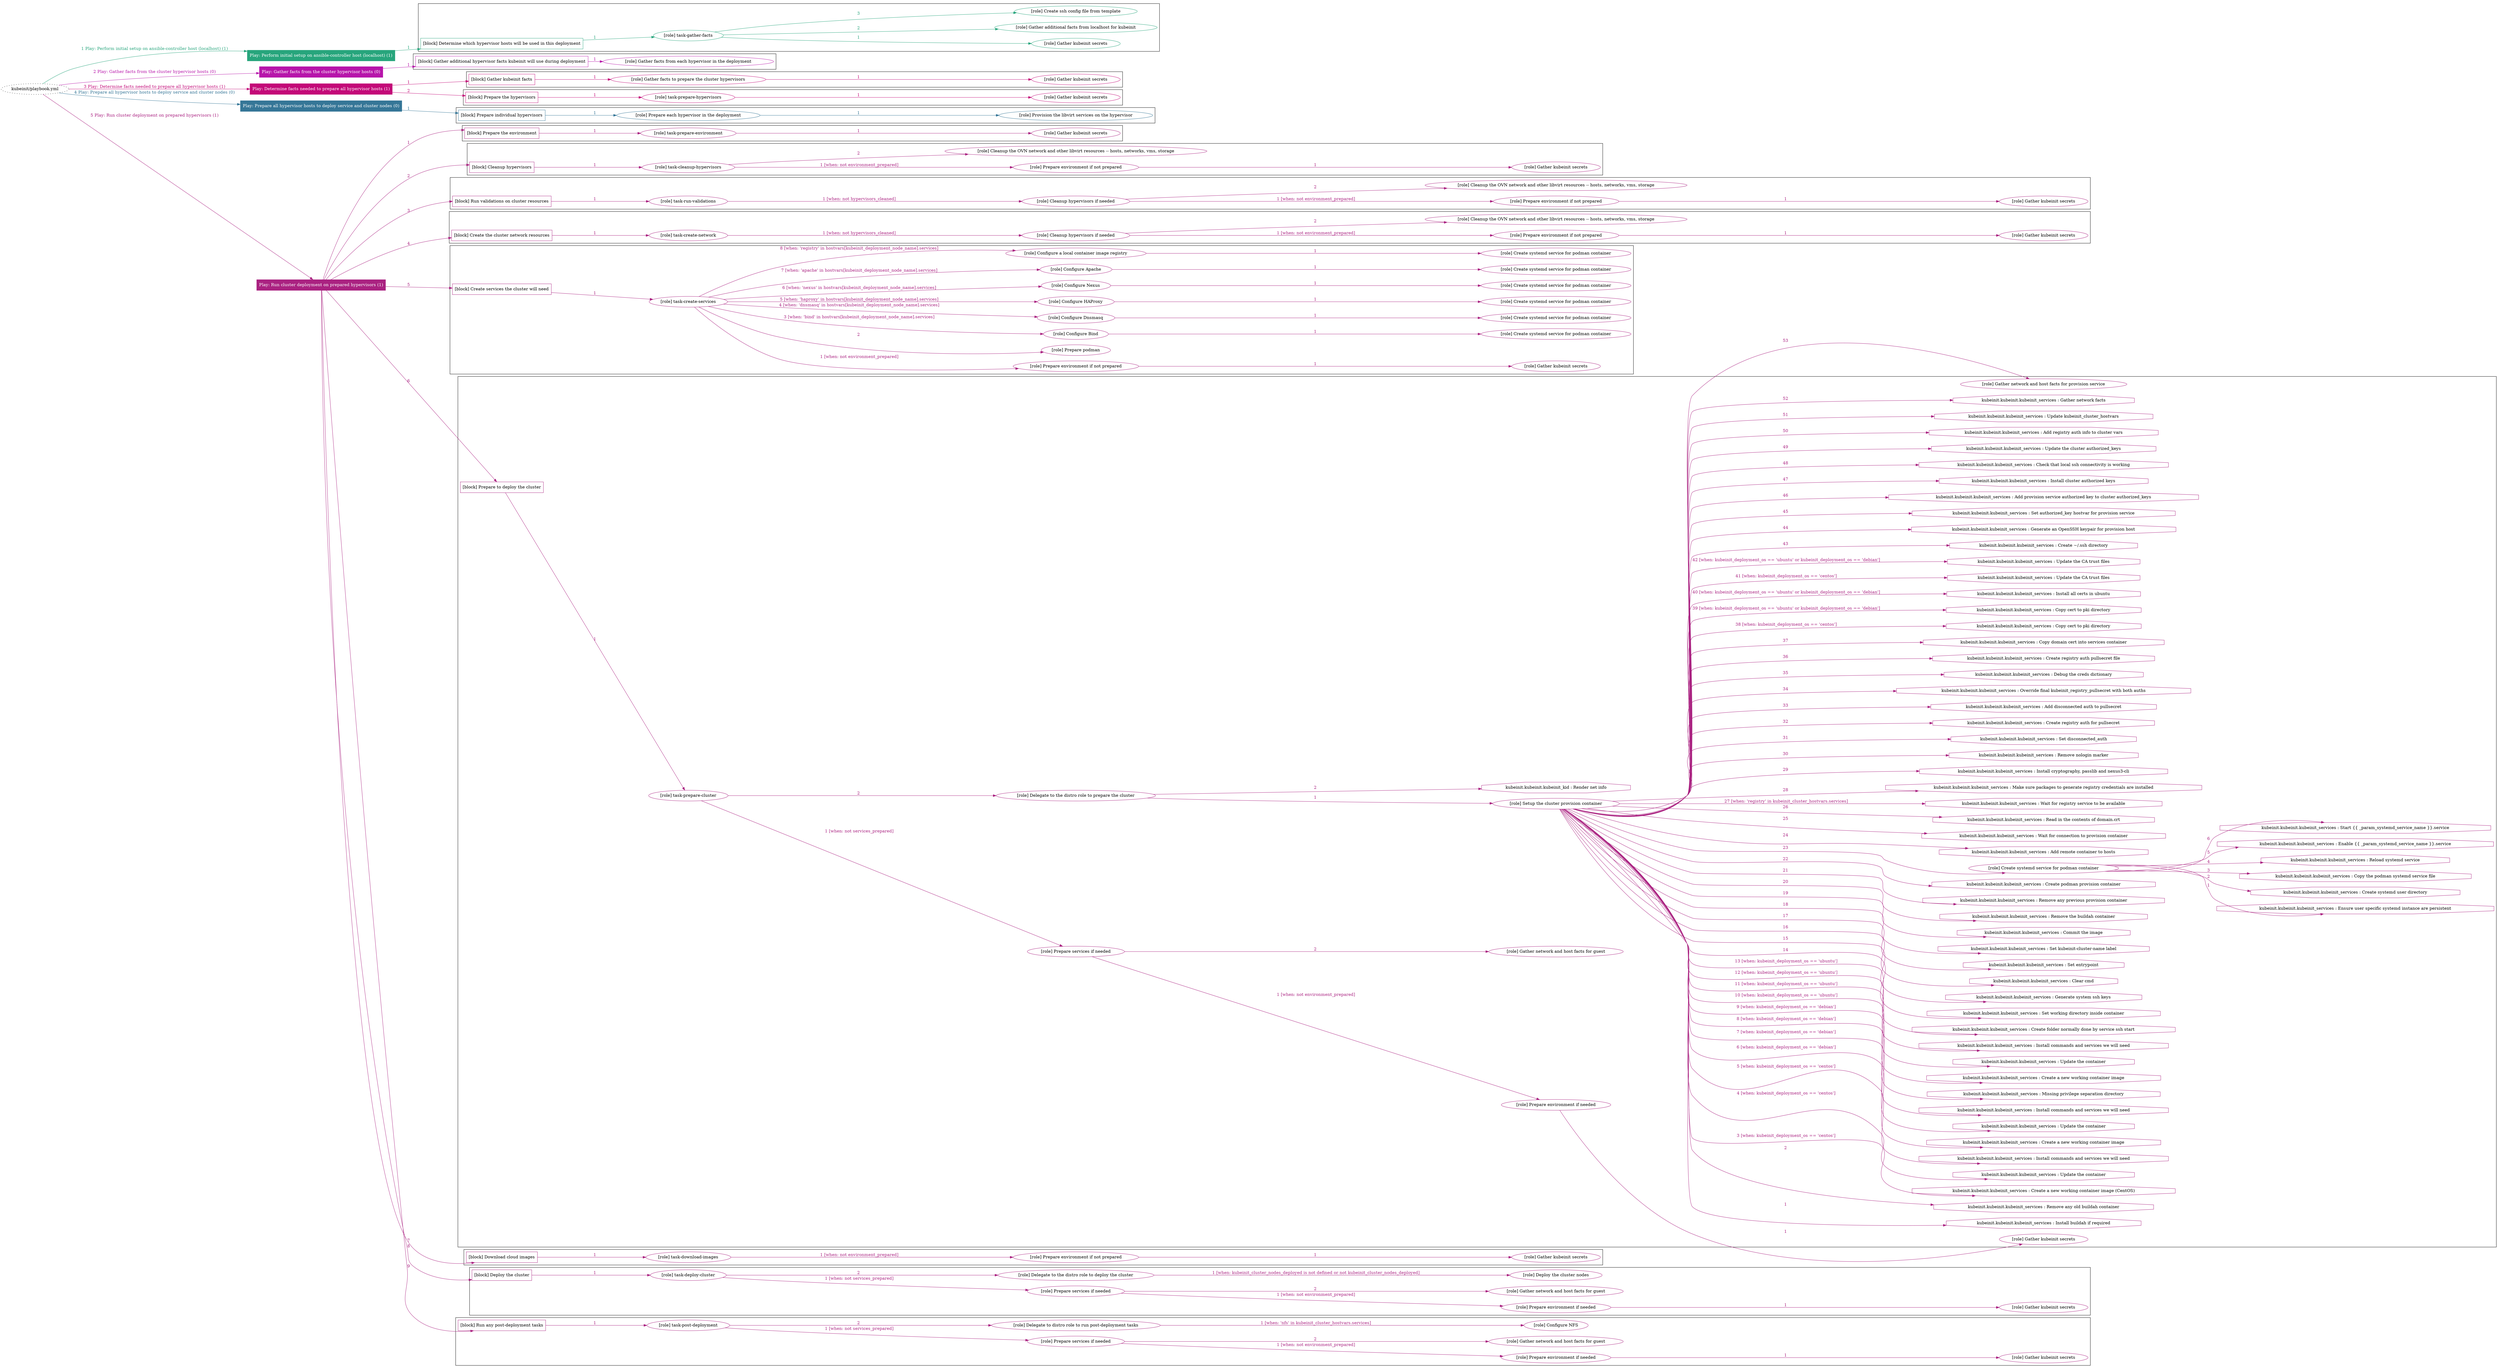 digraph {
	graph [concentrate=true ordering=in rankdir=LR ratio=fill]
	edge [esep=5 sep=10]
	"kubeinit/playbook.yml" [URL="/home/runner/work/kubeinit/kubeinit/kubeinit/playbook.yml" id=playbook_3106e259 style=dotted]
	"kubeinit/playbook.yml" -> play_2625e6d9 [label="1 Play: Perform initial setup on ansible-controller host (localhost) (1)" color="#27a57c" fontcolor="#27a57c" id=edge_play_2625e6d9 labeltooltip="1 Play: Perform initial setup on ansible-controller host (localhost) (1)" tooltip="1 Play: Perform initial setup on ansible-controller host (localhost) (1)"]
	subgraph "Play: Perform initial setup on ansible-controller host (localhost) (1)" {
		play_2625e6d9 [label="Play: Perform initial setup on ansible-controller host (localhost) (1)" URL="/home/runner/work/kubeinit/kubeinit/kubeinit/playbook.yml" color="#27a57c" fontcolor="#ffffff" id=play_2625e6d9 shape=box style=filled tooltip=localhost]
		play_2625e6d9 -> block_6c2fe8ea [label=1 color="#27a57c" fontcolor="#27a57c" id=edge_block_6c2fe8ea labeltooltip=1 tooltip=1]
		subgraph cluster_block_6c2fe8ea {
			block_6c2fe8ea [label="[block] Determine which hypervisor hosts will be used in this deployment" URL="/home/runner/work/kubeinit/kubeinit/kubeinit/playbook.yml" color="#27a57c" id=block_6c2fe8ea labeltooltip="Determine which hypervisor hosts will be used in this deployment" shape=box tooltip="Determine which hypervisor hosts will be used in this deployment"]
			block_6c2fe8ea -> role_d31bf153 [label="1 " color="#27a57c" fontcolor="#27a57c" id=edge_role_d31bf153 labeltooltip="1 " tooltip="1 "]
			subgraph "task-gather-facts" {
				role_d31bf153 [label="[role] task-gather-facts" URL="/home/runner/work/kubeinit/kubeinit/kubeinit/playbook.yml" color="#27a57c" id=role_d31bf153 tooltip="task-gather-facts"]
				role_d31bf153 -> role_84f32d9c [label="1 " color="#27a57c" fontcolor="#27a57c" id=edge_role_84f32d9c labeltooltip="1 " tooltip="1 "]
				subgraph "Gather kubeinit secrets" {
					role_84f32d9c [label="[role] Gather kubeinit secrets" URL="/home/runner/.ansible/collections/ansible_collections/kubeinit/kubeinit/roles/kubeinit_prepare/tasks/build_hypervisors_group.yml" color="#27a57c" id=role_84f32d9c tooltip="Gather kubeinit secrets"]
				}
				role_d31bf153 -> role_9eac6da1 [label="2 " color="#27a57c" fontcolor="#27a57c" id=edge_role_9eac6da1 labeltooltip="2 " tooltip="2 "]
				subgraph "Gather additional facts from localhost for kubeinit" {
					role_9eac6da1 [label="[role] Gather additional facts from localhost for kubeinit" URL="/home/runner/.ansible/collections/ansible_collections/kubeinit/kubeinit/roles/kubeinit_prepare/tasks/build_hypervisors_group.yml" color="#27a57c" id=role_9eac6da1 tooltip="Gather additional facts from localhost for kubeinit"]
				}
				role_d31bf153 -> role_a6d1b274 [label="3 " color="#27a57c" fontcolor="#27a57c" id=edge_role_a6d1b274 labeltooltip="3 " tooltip="3 "]
				subgraph "Create ssh config file from template" {
					role_a6d1b274 [label="[role] Create ssh config file from template" URL="/home/runner/.ansible/collections/ansible_collections/kubeinit/kubeinit/roles/kubeinit_prepare/tasks/build_hypervisors_group.yml" color="#27a57c" id=role_a6d1b274 tooltip="Create ssh config file from template"]
				}
			}
		}
	}
	"kubeinit/playbook.yml" -> play_8e7ca390 [label="2 Play: Gather facts from the cluster hypervisor hosts (0)" color="#b715aa" fontcolor="#b715aa" id=edge_play_8e7ca390 labeltooltip="2 Play: Gather facts from the cluster hypervisor hosts (0)" tooltip="2 Play: Gather facts from the cluster hypervisor hosts (0)"]
	subgraph "Play: Gather facts from the cluster hypervisor hosts (0)" {
		play_8e7ca390 [label="Play: Gather facts from the cluster hypervisor hosts (0)" URL="/home/runner/work/kubeinit/kubeinit/kubeinit/playbook.yml" color="#b715aa" fontcolor="#ffffff" id=play_8e7ca390 shape=box style=filled tooltip="Play: Gather facts from the cluster hypervisor hosts (0)"]
		play_8e7ca390 -> block_5cada6b7 [label=1 color="#b715aa" fontcolor="#b715aa" id=edge_block_5cada6b7 labeltooltip=1 tooltip=1]
		subgraph cluster_block_5cada6b7 {
			block_5cada6b7 [label="[block] Gather additional hypervisor facts kubeinit will use during deployment" URL="/home/runner/work/kubeinit/kubeinit/kubeinit/playbook.yml" color="#b715aa" id=block_5cada6b7 labeltooltip="Gather additional hypervisor facts kubeinit will use during deployment" shape=box tooltip="Gather additional hypervisor facts kubeinit will use during deployment"]
			block_5cada6b7 -> role_cfbe6a4d [label="1 " color="#b715aa" fontcolor="#b715aa" id=edge_role_cfbe6a4d labeltooltip="1 " tooltip="1 "]
			subgraph "Gather facts from each hypervisor in the deployment" {
				role_cfbe6a4d [label="[role] Gather facts from each hypervisor in the deployment" URL="/home/runner/work/kubeinit/kubeinit/kubeinit/playbook.yml" color="#b715aa" id=role_cfbe6a4d tooltip="Gather facts from each hypervisor in the deployment"]
			}
		}
	}
	"kubeinit/playbook.yml" -> play_e64307a2 [label="3 Play: Determine facts needed to prepare all hypervisor hosts (1)" color="#c30978" fontcolor="#c30978" id=edge_play_e64307a2 labeltooltip="3 Play: Determine facts needed to prepare all hypervisor hosts (1)" tooltip="3 Play: Determine facts needed to prepare all hypervisor hosts (1)"]
	subgraph "Play: Determine facts needed to prepare all hypervisor hosts (1)" {
		play_e64307a2 [label="Play: Determine facts needed to prepare all hypervisor hosts (1)" URL="/home/runner/work/kubeinit/kubeinit/kubeinit/playbook.yml" color="#c30978" fontcolor="#ffffff" id=play_e64307a2 shape=box style=filled tooltip=localhost]
		play_e64307a2 -> block_a8b86b8f [label=1 color="#c30978" fontcolor="#c30978" id=edge_block_a8b86b8f labeltooltip=1 tooltip=1]
		subgraph cluster_block_a8b86b8f {
			block_a8b86b8f [label="[block] Gather kubeinit facts" URL="/home/runner/work/kubeinit/kubeinit/kubeinit/playbook.yml" color="#c30978" id=block_a8b86b8f labeltooltip="Gather kubeinit facts" shape=box tooltip="Gather kubeinit facts"]
			block_a8b86b8f -> role_ffaab7a8 [label="1 " color="#c30978" fontcolor="#c30978" id=edge_role_ffaab7a8 labeltooltip="1 " tooltip="1 "]
			subgraph "Gather facts to prepare the cluster hypervisors" {
				role_ffaab7a8 [label="[role] Gather facts to prepare the cluster hypervisors" URL="/home/runner/work/kubeinit/kubeinit/kubeinit/playbook.yml" color="#c30978" id=role_ffaab7a8 tooltip="Gather facts to prepare the cluster hypervisors"]
				role_ffaab7a8 -> role_4f57c56d [label="1 " color="#c30978" fontcolor="#c30978" id=edge_role_4f57c56d labeltooltip="1 " tooltip="1 "]
				subgraph "Gather kubeinit secrets" {
					role_4f57c56d [label="[role] Gather kubeinit secrets" URL="/home/runner/.ansible/collections/ansible_collections/kubeinit/kubeinit/roles/kubeinit_prepare/tasks/gather_kubeinit_facts.yml" color="#c30978" id=role_4f57c56d tooltip="Gather kubeinit secrets"]
				}
			}
		}
		play_e64307a2 -> block_b59b328d [label=2 color="#c30978" fontcolor="#c30978" id=edge_block_b59b328d labeltooltip=2 tooltip=2]
		subgraph cluster_block_b59b328d {
			block_b59b328d [label="[block] Prepare the hypervisors" URL="/home/runner/work/kubeinit/kubeinit/kubeinit/playbook.yml" color="#c30978" id=block_b59b328d labeltooltip="Prepare the hypervisors" shape=box tooltip="Prepare the hypervisors"]
			block_b59b328d -> role_70d43c92 [label="1 " color="#c30978" fontcolor="#c30978" id=edge_role_70d43c92 labeltooltip="1 " tooltip="1 "]
			subgraph "task-prepare-hypervisors" {
				role_70d43c92 [label="[role] task-prepare-hypervisors" URL="/home/runner/work/kubeinit/kubeinit/kubeinit/playbook.yml" color="#c30978" id=role_70d43c92 tooltip="task-prepare-hypervisors"]
				role_70d43c92 -> role_83e80273 [label="1 " color="#c30978" fontcolor="#c30978" id=edge_role_83e80273 labeltooltip="1 " tooltip="1 "]
				subgraph "Gather kubeinit secrets" {
					role_83e80273 [label="[role] Gather kubeinit secrets" URL="/home/runner/.ansible/collections/ansible_collections/kubeinit/kubeinit/roles/kubeinit_prepare/tasks/gather_kubeinit_facts.yml" color="#c30978" id=role_83e80273 tooltip="Gather kubeinit secrets"]
				}
			}
		}
	}
	"kubeinit/playbook.yml" -> play_dfe4e8dd [label="4 Play: Prepare all hypervisor hosts to deploy service and cluster nodes (0)" color="#357697" fontcolor="#357697" id=edge_play_dfe4e8dd labeltooltip="4 Play: Prepare all hypervisor hosts to deploy service and cluster nodes (0)" tooltip="4 Play: Prepare all hypervisor hosts to deploy service and cluster nodes (0)"]
	subgraph "Play: Prepare all hypervisor hosts to deploy service and cluster nodes (0)" {
		play_dfe4e8dd [label="Play: Prepare all hypervisor hosts to deploy service and cluster nodes (0)" URL="/home/runner/work/kubeinit/kubeinit/kubeinit/playbook.yml" color="#357697" fontcolor="#ffffff" id=play_dfe4e8dd shape=box style=filled tooltip="Play: Prepare all hypervisor hosts to deploy service and cluster nodes (0)"]
		play_dfe4e8dd -> block_d4320280 [label=1 color="#357697" fontcolor="#357697" id=edge_block_d4320280 labeltooltip=1 tooltip=1]
		subgraph cluster_block_d4320280 {
			block_d4320280 [label="[block] Prepare individual hypervisors" URL="/home/runner/work/kubeinit/kubeinit/kubeinit/playbook.yml" color="#357697" id=block_d4320280 labeltooltip="Prepare individual hypervisors" shape=box tooltip="Prepare individual hypervisors"]
			block_d4320280 -> role_dcc25a74 [label="1 " color="#357697" fontcolor="#357697" id=edge_role_dcc25a74 labeltooltip="1 " tooltip="1 "]
			subgraph "Prepare each hypervisor in the deployment" {
				role_dcc25a74 [label="[role] Prepare each hypervisor in the deployment" URL="/home/runner/work/kubeinit/kubeinit/kubeinit/playbook.yml" color="#357697" id=role_dcc25a74 tooltip="Prepare each hypervisor in the deployment"]
				role_dcc25a74 -> role_fe6a5ff4 [label="1 " color="#357697" fontcolor="#357697" id=edge_role_fe6a5ff4 labeltooltip="1 " tooltip="1 "]
				subgraph "Provision the libvirt services on the hypervisor" {
					role_fe6a5ff4 [label="[role] Provision the libvirt services on the hypervisor" URL="/home/runner/.ansible/collections/ansible_collections/kubeinit/kubeinit/roles/kubeinit_prepare/tasks/prepare_hypervisor.yml" color="#357697" id=role_fe6a5ff4 tooltip="Provision the libvirt services on the hypervisor"]
				}
			}
		}
	}
	"kubeinit/playbook.yml" -> play_ff6719ea [label="5 Play: Run cluster deployment on prepared hypervisors (1)" color="#aa2281" fontcolor="#aa2281" id=edge_play_ff6719ea labeltooltip="5 Play: Run cluster deployment on prepared hypervisors (1)" tooltip="5 Play: Run cluster deployment on prepared hypervisors (1)"]
	subgraph "Play: Run cluster deployment on prepared hypervisors (1)" {
		play_ff6719ea [label="Play: Run cluster deployment on prepared hypervisors (1)" URL="/home/runner/work/kubeinit/kubeinit/kubeinit/playbook.yml" color="#aa2281" fontcolor="#ffffff" id=play_ff6719ea shape=box style=filled tooltip=localhost]
		play_ff6719ea -> block_7d3b9316 [label=1 color="#aa2281" fontcolor="#aa2281" id=edge_block_7d3b9316 labeltooltip=1 tooltip=1]
		subgraph cluster_block_7d3b9316 {
			block_7d3b9316 [label="[block] Prepare the environment" URL="/home/runner/work/kubeinit/kubeinit/kubeinit/playbook.yml" color="#aa2281" id=block_7d3b9316 labeltooltip="Prepare the environment" shape=box tooltip="Prepare the environment"]
			block_7d3b9316 -> role_128455a1 [label="1 " color="#aa2281" fontcolor="#aa2281" id=edge_role_128455a1 labeltooltip="1 " tooltip="1 "]
			subgraph "task-prepare-environment" {
				role_128455a1 [label="[role] task-prepare-environment" URL="/home/runner/work/kubeinit/kubeinit/kubeinit/playbook.yml" color="#aa2281" id=role_128455a1 tooltip="task-prepare-environment"]
				role_128455a1 -> role_16e0255c [label="1 " color="#aa2281" fontcolor="#aa2281" id=edge_role_16e0255c labeltooltip="1 " tooltip="1 "]
				subgraph "Gather kubeinit secrets" {
					role_16e0255c [label="[role] Gather kubeinit secrets" URL="/home/runner/.ansible/collections/ansible_collections/kubeinit/kubeinit/roles/kubeinit_prepare/tasks/gather_kubeinit_facts.yml" color="#aa2281" id=role_16e0255c tooltip="Gather kubeinit secrets"]
				}
			}
		}
		play_ff6719ea -> block_2f89a082 [label=2 color="#aa2281" fontcolor="#aa2281" id=edge_block_2f89a082 labeltooltip=2 tooltip=2]
		subgraph cluster_block_2f89a082 {
			block_2f89a082 [label="[block] Cleanup hypervisors" URL="/home/runner/work/kubeinit/kubeinit/kubeinit/playbook.yml" color="#aa2281" id=block_2f89a082 labeltooltip="Cleanup hypervisors" shape=box tooltip="Cleanup hypervisors"]
			block_2f89a082 -> role_3cb90c03 [label="1 " color="#aa2281" fontcolor="#aa2281" id=edge_role_3cb90c03 labeltooltip="1 " tooltip="1 "]
			subgraph "task-cleanup-hypervisors" {
				role_3cb90c03 [label="[role] task-cleanup-hypervisors" URL="/home/runner/work/kubeinit/kubeinit/kubeinit/playbook.yml" color="#aa2281" id=role_3cb90c03 tooltip="task-cleanup-hypervisors"]
				role_3cb90c03 -> role_470a1632 [label="1 [when: not environment_prepared]" color="#aa2281" fontcolor="#aa2281" id=edge_role_470a1632 labeltooltip="1 [when: not environment_prepared]" tooltip="1 [when: not environment_prepared]"]
				subgraph "Prepare environment if not prepared" {
					role_470a1632 [label="[role] Prepare environment if not prepared" URL="/home/runner/.ansible/collections/ansible_collections/kubeinit/kubeinit/roles/kubeinit_prepare/tasks/cleanup_hypervisors.yml" color="#aa2281" id=role_470a1632 tooltip="Prepare environment if not prepared"]
					role_470a1632 -> role_ebc99cc3 [label="1 " color="#aa2281" fontcolor="#aa2281" id=edge_role_ebc99cc3 labeltooltip="1 " tooltip="1 "]
					subgraph "Gather kubeinit secrets" {
						role_ebc99cc3 [label="[role] Gather kubeinit secrets" URL="/home/runner/.ansible/collections/ansible_collections/kubeinit/kubeinit/roles/kubeinit_prepare/tasks/gather_kubeinit_facts.yml" color="#aa2281" id=role_ebc99cc3 tooltip="Gather kubeinit secrets"]
					}
				}
				role_3cb90c03 -> role_d21fa1ac [label="2 " color="#aa2281" fontcolor="#aa2281" id=edge_role_d21fa1ac labeltooltip="2 " tooltip="2 "]
				subgraph "Cleanup the OVN network and other libvirt resources -- hosts, networks, vms, storage" {
					role_d21fa1ac [label="[role] Cleanup the OVN network and other libvirt resources -- hosts, networks, vms, storage" URL="/home/runner/.ansible/collections/ansible_collections/kubeinit/kubeinit/roles/kubeinit_prepare/tasks/cleanup_hypervisors.yml" color="#aa2281" id=role_d21fa1ac tooltip="Cleanup the OVN network and other libvirt resources -- hosts, networks, vms, storage"]
				}
			}
		}
		play_ff6719ea -> block_df535935 [label=3 color="#aa2281" fontcolor="#aa2281" id=edge_block_df535935 labeltooltip=3 tooltip=3]
		subgraph cluster_block_df535935 {
			block_df535935 [label="[block] Run validations on cluster resources" URL="/home/runner/work/kubeinit/kubeinit/kubeinit/playbook.yml" color="#aa2281" id=block_df535935 labeltooltip="Run validations on cluster resources" shape=box tooltip="Run validations on cluster resources"]
			block_df535935 -> role_43974157 [label="1 " color="#aa2281" fontcolor="#aa2281" id=edge_role_43974157 labeltooltip="1 " tooltip="1 "]
			subgraph "task-run-validations" {
				role_43974157 [label="[role] task-run-validations" URL="/home/runner/work/kubeinit/kubeinit/kubeinit/playbook.yml" color="#aa2281" id=role_43974157 tooltip="task-run-validations"]
				role_43974157 -> role_9e9e072d [label="1 [when: not hypervisors_cleaned]" color="#aa2281" fontcolor="#aa2281" id=edge_role_9e9e072d labeltooltip="1 [when: not hypervisors_cleaned]" tooltip="1 [when: not hypervisors_cleaned]"]
				subgraph "Cleanup hypervisors if needed" {
					role_9e9e072d [label="[role] Cleanup hypervisors if needed" URL="/home/runner/.ansible/collections/ansible_collections/kubeinit/kubeinit/roles/kubeinit_validations/tasks/main.yml" color="#aa2281" id=role_9e9e072d tooltip="Cleanup hypervisors if needed"]
					role_9e9e072d -> role_7854ca13 [label="1 [when: not environment_prepared]" color="#aa2281" fontcolor="#aa2281" id=edge_role_7854ca13 labeltooltip="1 [when: not environment_prepared]" tooltip="1 [when: not environment_prepared]"]
					subgraph "Prepare environment if not prepared" {
						role_7854ca13 [label="[role] Prepare environment if not prepared" URL="/home/runner/.ansible/collections/ansible_collections/kubeinit/kubeinit/roles/kubeinit_prepare/tasks/cleanup_hypervisors.yml" color="#aa2281" id=role_7854ca13 tooltip="Prepare environment if not prepared"]
						role_7854ca13 -> role_3324e522 [label="1 " color="#aa2281" fontcolor="#aa2281" id=edge_role_3324e522 labeltooltip="1 " tooltip="1 "]
						subgraph "Gather kubeinit secrets" {
							role_3324e522 [label="[role] Gather kubeinit secrets" URL="/home/runner/.ansible/collections/ansible_collections/kubeinit/kubeinit/roles/kubeinit_prepare/tasks/gather_kubeinit_facts.yml" color="#aa2281" id=role_3324e522 tooltip="Gather kubeinit secrets"]
						}
					}
					role_9e9e072d -> role_79259304 [label="2 " color="#aa2281" fontcolor="#aa2281" id=edge_role_79259304 labeltooltip="2 " tooltip="2 "]
					subgraph "Cleanup the OVN network and other libvirt resources -- hosts, networks, vms, storage" {
						role_79259304 [label="[role] Cleanup the OVN network and other libvirt resources -- hosts, networks, vms, storage" URL="/home/runner/.ansible/collections/ansible_collections/kubeinit/kubeinit/roles/kubeinit_prepare/tasks/cleanup_hypervisors.yml" color="#aa2281" id=role_79259304 tooltip="Cleanup the OVN network and other libvirt resources -- hosts, networks, vms, storage"]
					}
				}
			}
		}
		play_ff6719ea -> block_76e85440 [label=4 color="#aa2281" fontcolor="#aa2281" id=edge_block_76e85440 labeltooltip=4 tooltip=4]
		subgraph cluster_block_76e85440 {
			block_76e85440 [label="[block] Create the cluster network resources" URL="/home/runner/work/kubeinit/kubeinit/kubeinit/playbook.yml" color="#aa2281" id=block_76e85440 labeltooltip="Create the cluster network resources" shape=box tooltip="Create the cluster network resources"]
			block_76e85440 -> role_5cdf5a32 [label="1 " color="#aa2281" fontcolor="#aa2281" id=edge_role_5cdf5a32 labeltooltip="1 " tooltip="1 "]
			subgraph "task-create-network" {
				role_5cdf5a32 [label="[role] task-create-network" URL="/home/runner/work/kubeinit/kubeinit/kubeinit/playbook.yml" color="#aa2281" id=role_5cdf5a32 tooltip="task-create-network"]
				role_5cdf5a32 -> role_51dcaf2b [label="1 [when: not hypervisors_cleaned]" color="#aa2281" fontcolor="#aa2281" id=edge_role_51dcaf2b labeltooltip="1 [when: not hypervisors_cleaned]" tooltip="1 [when: not hypervisors_cleaned]"]
				subgraph "Cleanup hypervisors if needed" {
					role_51dcaf2b [label="[role] Cleanup hypervisors if needed" URL="/home/runner/.ansible/collections/ansible_collections/kubeinit/kubeinit/roles/kubeinit_libvirt/tasks/create_network.yml" color="#aa2281" id=role_51dcaf2b tooltip="Cleanup hypervisors if needed"]
					role_51dcaf2b -> role_5d965546 [label="1 [when: not environment_prepared]" color="#aa2281" fontcolor="#aa2281" id=edge_role_5d965546 labeltooltip="1 [when: not environment_prepared]" tooltip="1 [when: not environment_prepared]"]
					subgraph "Prepare environment if not prepared" {
						role_5d965546 [label="[role] Prepare environment if not prepared" URL="/home/runner/.ansible/collections/ansible_collections/kubeinit/kubeinit/roles/kubeinit_prepare/tasks/cleanup_hypervisors.yml" color="#aa2281" id=role_5d965546 tooltip="Prepare environment if not prepared"]
						role_5d965546 -> role_15402b55 [label="1 " color="#aa2281" fontcolor="#aa2281" id=edge_role_15402b55 labeltooltip="1 " tooltip="1 "]
						subgraph "Gather kubeinit secrets" {
							role_15402b55 [label="[role] Gather kubeinit secrets" URL="/home/runner/.ansible/collections/ansible_collections/kubeinit/kubeinit/roles/kubeinit_prepare/tasks/gather_kubeinit_facts.yml" color="#aa2281" id=role_15402b55 tooltip="Gather kubeinit secrets"]
						}
					}
					role_51dcaf2b -> role_9da79837 [label="2 " color="#aa2281" fontcolor="#aa2281" id=edge_role_9da79837 labeltooltip="2 " tooltip="2 "]
					subgraph "Cleanup the OVN network and other libvirt resources -- hosts, networks, vms, storage" {
						role_9da79837 [label="[role] Cleanup the OVN network and other libvirt resources -- hosts, networks, vms, storage" URL="/home/runner/.ansible/collections/ansible_collections/kubeinit/kubeinit/roles/kubeinit_prepare/tasks/cleanup_hypervisors.yml" color="#aa2281" id=role_9da79837 tooltip="Cleanup the OVN network and other libvirt resources -- hosts, networks, vms, storage"]
					}
				}
			}
		}
		play_ff6719ea -> block_8760727c [label=5 color="#aa2281" fontcolor="#aa2281" id=edge_block_8760727c labeltooltip=5 tooltip=5]
		subgraph cluster_block_8760727c {
			block_8760727c [label="[block] Create services the cluster will need" URL="/home/runner/work/kubeinit/kubeinit/kubeinit/playbook.yml" color="#aa2281" id=block_8760727c labeltooltip="Create services the cluster will need" shape=box tooltip="Create services the cluster will need"]
			block_8760727c -> role_90104cab [label="1 " color="#aa2281" fontcolor="#aa2281" id=edge_role_90104cab labeltooltip="1 " tooltip="1 "]
			subgraph "task-create-services" {
				role_90104cab [label="[role] task-create-services" URL="/home/runner/work/kubeinit/kubeinit/kubeinit/playbook.yml" color="#aa2281" id=role_90104cab tooltip="task-create-services"]
				role_90104cab -> role_19fd07a5 [label="1 [when: not environment_prepared]" color="#aa2281" fontcolor="#aa2281" id=edge_role_19fd07a5 labeltooltip="1 [when: not environment_prepared]" tooltip="1 [when: not environment_prepared]"]
				subgraph "Prepare environment if not prepared" {
					role_19fd07a5 [label="[role] Prepare environment if not prepared" URL="/home/runner/.ansible/collections/ansible_collections/kubeinit/kubeinit/roles/kubeinit_services/tasks/main.yml" color="#aa2281" id=role_19fd07a5 tooltip="Prepare environment if not prepared"]
					role_19fd07a5 -> role_429d25c5 [label="1 " color="#aa2281" fontcolor="#aa2281" id=edge_role_429d25c5 labeltooltip="1 " tooltip="1 "]
					subgraph "Gather kubeinit secrets" {
						role_429d25c5 [label="[role] Gather kubeinit secrets" URL="/home/runner/.ansible/collections/ansible_collections/kubeinit/kubeinit/roles/kubeinit_prepare/tasks/gather_kubeinit_facts.yml" color="#aa2281" id=role_429d25c5 tooltip="Gather kubeinit secrets"]
					}
				}
				role_90104cab -> role_f25733b1 [label="2 " color="#aa2281" fontcolor="#aa2281" id=edge_role_f25733b1 labeltooltip="2 " tooltip="2 "]
				subgraph "Prepare podman" {
					role_f25733b1 [label="[role] Prepare podman" URL="/home/runner/.ansible/collections/ansible_collections/kubeinit/kubeinit/roles/kubeinit_services/tasks/00_create_service_pod.yml" color="#aa2281" id=role_f25733b1 tooltip="Prepare podman"]
				}
				role_90104cab -> role_5572eea5 [label="3 [when: 'bind' in hostvars[kubeinit_deployment_node_name].services]" color="#aa2281" fontcolor="#aa2281" id=edge_role_5572eea5 labeltooltip="3 [when: 'bind' in hostvars[kubeinit_deployment_node_name].services]" tooltip="3 [when: 'bind' in hostvars[kubeinit_deployment_node_name].services]"]
				subgraph "Configure Bind" {
					role_5572eea5 [label="[role] Configure Bind" URL="/home/runner/.ansible/collections/ansible_collections/kubeinit/kubeinit/roles/kubeinit_services/tasks/start_services_containers.yml" color="#aa2281" id=role_5572eea5 tooltip="Configure Bind"]
					role_5572eea5 -> role_b6bed7c7 [label="1 " color="#aa2281" fontcolor="#aa2281" id=edge_role_b6bed7c7 labeltooltip="1 " tooltip="1 "]
					subgraph "Create systemd service for podman container" {
						role_b6bed7c7 [label="[role] Create systemd service for podman container" URL="/home/runner/.ansible/collections/ansible_collections/kubeinit/kubeinit/roles/kubeinit_bind/tasks/main.yml" color="#aa2281" id=role_b6bed7c7 tooltip="Create systemd service for podman container"]
					}
				}
				role_90104cab -> role_2a597937 [label="4 [when: 'dnsmasq' in hostvars[kubeinit_deployment_node_name].services]" color="#aa2281" fontcolor="#aa2281" id=edge_role_2a597937 labeltooltip="4 [when: 'dnsmasq' in hostvars[kubeinit_deployment_node_name].services]" tooltip="4 [when: 'dnsmasq' in hostvars[kubeinit_deployment_node_name].services]"]
				subgraph "Configure Dnsmasq" {
					role_2a597937 [label="[role] Configure Dnsmasq" URL="/home/runner/.ansible/collections/ansible_collections/kubeinit/kubeinit/roles/kubeinit_services/tasks/start_services_containers.yml" color="#aa2281" id=role_2a597937 tooltip="Configure Dnsmasq"]
					role_2a597937 -> role_1ef1ddb3 [label="1 " color="#aa2281" fontcolor="#aa2281" id=edge_role_1ef1ddb3 labeltooltip="1 " tooltip="1 "]
					subgraph "Create systemd service for podman container" {
						role_1ef1ddb3 [label="[role] Create systemd service for podman container" URL="/home/runner/.ansible/collections/ansible_collections/kubeinit/kubeinit/roles/kubeinit_dnsmasq/tasks/main.yml" color="#aa2281" id=role_1ef1ddb3 tooltip="Create systemd service for podman container"]
					}
				}
				role_90104cab -> role_2f8dfbab [label="5 [when: 'haproxy' in hostvars[kubeinit_deployment_node_name].services]" color="#aa2281" fontcolor="#aa2281" id=edge_role_2f8dfbab labeltooltip="5 [when: 'haproxy' in hostvars[kubeinit_deployment_node_name].services]" tooltip="5 [when: 'haproxy' in hostvars[kubeinit_deployment_node_name].services]"]
				subgraph "Configure HAProxy" {
					role_2f8dfbab [label="[role] Configure HAProxy" URL="/home/runner/.ansible/collections/ansible_collections/kubeinit/kubeinit/roles/kubeinit_services/tasks/start_services_containers.yml" color="#aa2281" id=role_2f8dfbab tooltip="Configure HAProxy"]
					role_2f8dfbab -> role_21df98c1 [label="1 " color="#aa2281" fontcolor="#aa2281" id=edge_role_21df98c1 labeltooltip="1 " tooltip="1 "]
					subgraph "Create systemd service for podman container" {
						role_21df98c1 [label="[role] Create systemd service for podman container" URL="/home/runner/.ansible/collections/ansible_collections/kubeinit/kubeinit/roles/kubeinit_haproxy/tasks/main.yml" color="#aa2281" id=role_21df98c1 tooltip="Create systemd service for podman container"]
					}
				}
				role_90104cab -> role_32109a98 [label="6 [when: 'nexus' in hostvars[kubeinit_deployment_node_name].services]" color="#aa2281" fontcolor="#aa2281" id=edge_role_32109a98 labeltooltip="6 [when: 'nexus' in hostvars[kubeinit_deployment_node_name].services]" tooltip="6 [when: 'nexus' in hostvars[kubeinit_deployment_node_name].services]"]
				subgraph "Configure Nexus" {
					role_32109a98 [label="[role] Configure Nexus" URL="/home/runner/.ansible/collections/ansible_collections/kubeinit/kubeinit/roles/kubeinit_services/tasks/start_services_containers.yml" color="#aa2281" id=role_32109a98 tooltip="Configure Nexus"]
					role_32109a98 -> role_a82c2757 [label="1 " color="#aa2281" fontcolor="#aa2281" id=edge_role_a82c2757 labeltooltip="1 " tooltip="1 "]
					subgraph "Create systemd service for podman container" {
						role_a82c2757 [label="[role] Create systemd service for podman container" URL="/home/runner/.ansible/collections/ansible_collections/kubeinit/kubeinit/roles/kubeinit_nexus/tasks/main.yml" color="#aa2281" id=role_a82c2757 tooltip="Create systemd service for podman container"]
					}
				}
				role_90104cab -> role_ba73b000 [label="7 [when: 'apache' in hostvars[kubeinit_deployment_node_name].services]" color="#aa2281" fontcolor="#aa2281" id=edge_role_ba73b000 labeltooltip="7 [when: 'apache' in hostvars[kubeinit_deployment_node_name].services]" tooltip="7 [when: 'apache' in hostvars[kubeinit_deployment_node_name].services]"]
				subgraph "Configure Apache" {
					role_ba73b000 [label="[role] Configure Apache" URL="/home/runner/.ansible/collections/ansible_collections/kubeinit/kubeinit/roles/kubeinit_services/tasks/start_services_containers.yml" color="#aa2281" id=role_ba73b000 tooltip="Configure Apache"]
					role_ba73b000 -> role_9de73734 [label="1 " color="#aa2281" fontcolor="#aa2281" id=edge_role_9de73734 labeltooltip="1 " tooltip="1 "]
					subgraph "Create systemd service for podman container" {
						role_9de73734 [label="[role] Create systemd service for podman container" URL="/home/runner/.ansible/collections/ansible_collections/kubeinit/kubeinit/roles/kubeinit_apache/tasks/main.yml" color="#aa2281" id=role_9de73734 tooltip="Create systemd service for podman container"]
					}
				}
				role_90104cab -> role_c207072a [label="8 [when: 'registry' in hostvars[kubeinit_deployment_node_name].services]" color="#aa2281" fontcolor="#aa2281" id=edge_role_c207072a labeltooltip="8 [when: 'registry' in hostvars[kubeinit_deployment_node_name].services]" tooltip="8 [when: 'registry' in hostvars[kubeinit_deployment_node_name].services]"]
				subgraph "Configure a local container image registry" {
					role_c207072a [label="[role] Configure a local container image registry" URL="/home/runner/.ansible/collections/ansible_collections/kubeinit/kubeinit/roles/kubeinit_services/tasks/start_services_containers.yml" color="#aa2281" id=role_c207072a tooltip="Configure a local container image registry"]
					role_c207072a -> role_339d4693 [label="1 " color="#aa2281" fontcolor="#aa2281" id=edge_role_339d4693 labeltooltip="1 " tooltip="1 "]
					subgraph "Create systemd service for podman container" {
						role_339d4693 [label="[role] Create systemd service for podman container" URL="/home/runner/.ansible/collections/ansible_collections/kubeinit/kubeinit/roles/kubeinit_registry/tasks/main.yml" color="#aa2281" id=role_339d4693 tooltip="Create systemd service for podman container"]
					}
				}
			}
		}
		play_ff6719ea -> block_efa8c9c9 [label=6 color="#aa2281" fontcolor="#aa2281" id=edge_block_efa8c9c9 labeltooltip=6 tooltip=6]
		subgraph cluster_block_efa8c9c9 {
			block_efa8c9c9 [label="[block] Prepare to deploy the cluster" URL="/home/runner/work/kubeinit/kubeinit/kubeinit/playbook.yml" color="#aa2281" id=block_efa8c9c9 labeltooltip="Prepare to deploy the cluster" shape=box tooltip="Prepare to deploy the cluster"]
			block_efa8c9c9 -> role_fdcdb37b [label="1 " color="#aa2281" fontcolor="#aa2281" id=edge_role_fdcdb37b labeltooltip="1 " tooltip="1 "]
			subgraph "task-prepare-cluster" {
				role_fdcdb37b [label="[role] task-prepare-cluster" URL="/home/runner/work/kubeinit/kubeinit/kubeinit/playbook.yml" color="#aa2281" id=role_fdcdb37b tooltip="task-prepare-cluster"]
				role_fdcdb37b -> role_1680790f [label="1 [when: not services_prepared]" color="#aa2281" fontcolor="#aa2281" id=edge_role_1680790f labeltooltip="1 [when: not services_prepared]" tooltip="1 [when: not services_prepared]"]
				subgraph "Prepare services if needed" {
					role_1680790f [label="[role] Prepare services if needed" URL="/home/runner/.ansible/collections/ansible_collections/kubeinit/kubeinit/roles/kubeinit_prepare/tasks/prepare_cluster.yml" color="#aa2281" id=role_1680790f tooltip="Prepare services if needed"]
					role_1680790f -> role_dbe53e9c [label="1 [when: not environment_prepared]" color="#aa2281" fontcolor="#aa2281" id=edge_role_dbe53e9c labeltooltip="1 [when: not environment_prepared]" tooltip="1 [when: not environment_prepared]"]
					subgraph "Prepare environment if needed" {
						role_dbe53e9c [label="[role] Prepare environment if needed" URL="/home/runner/.ansible/collections/ansible_collections/kubeinit/kubeinit/roles/kubeinit_services/tasks/prepare_services.yml" color="#aa2281" id=role_dbe53e9c tooltip="Prepare environment if needed"]
						role_dbe53e9c -> role_13dc12d3 [label="1 " color="#aa2281" fontcolor="#aa2281" id=edge_role_13dc12d3 labeltooltip="1 " tooltip="1 "]
						subgraph "Gather kubeinit secrets" {
							role_13dc12d3 [label="[role] Gather kubeinit secrets" URL="/home/runner/.ansible/collections/ansible_collections/kubeinit/kubeinit/roles/kubeinit_prepare/tasks/gather_kubeinit_facts.yml" color="#aa2281" id=role_13dc12d3 tooltip="Gather kubeinit secrets"]
						}
					}
					role_1680790f -> role_9a3117ed [label="2 " color="#aa2281" fontcolor="#aa2281" id=edge_role_9a3117ed labeltooltip="2 " tooltip="2 "]
					subgraph "Gather network and host facts for guest" {
						role_9a3117ed [label="[role] Gather network and host facts for guest" URL="/home/runner/.ansible/collections/ansible_collections/kubeinit/kubeinit/roles/kubeinit_services/tasks/prepare_services.yml" color="#aa2281" id=role_9a3117ed tooltip="Gather network and host facts for guest"]
					}
				}
				role_fdcdb37b -> role_78fdb8ff [label="2 " color="#aa2281" fontcolor="#aa2281" id=edge_role_78fdb8ff labeltooltip="2 " tooltip="2 "]
				subgraph "Delegate to the distro role to prepare the cluster" {
					role_78fdb8ff [label="[role] Delegate to the distro role to prepare the cluster" URL="/home/runner/.ansible/collections/ansible_collections/kubeinit/kubeinit/roles/kubeinit_prepare/tasks/prepare_cluster.yml" color="#aa2281" id=role_78fdb8ff tooltip="Delegate to the distro role to prepare the cluster"]
					role_78fdb8ff -> role_e93dd76e [label="1 " color="#aa2281" fontcolor="#aa2281" id=edge_role_e93dd76e labeltooltip="1 " tooltip="1 "]
					subgraph "Setup the cluster provision container" {
						role_e93dd76e [label="[role] Setup the cluster provision container" URL="/home/runner/.ansible/collections/ansible_collections/kubeinit/kubeinit/roles/kubeinit_kid/tasks/prepare_cluster.yml" color="#aa2281" id=role_e93dd76e tooltip="Setup the cluster provision container"]
						task_6c062339 [label="kubeinit.kubeinit.kubeinit_services : Install buildah if required" URL="/home/runner/.ansible/collections/ansible_collections/kubeinit/kubeinit/roles/kubeinit_services/tasks/create_provision_container.yml" color="#aa2281" id=task_6c062339 shape=octagon tooltip="kubeinit.kubeinit.kubeinit_services : Install buildah if required"]
						role_e93dd76e -> task_6c062339 [label="1 " color="#aa2281" fontcolor="#aa2281" id=edge_task_6c062339 labeltooltip="1 " tooltip="1 "]
						task_09057ed0 [label="kubeinit.kubeinit.kubeinit_services : Remove any old buildah container" URL="/home/runner/.ansible/collections/ansible_collections/kubeinit/kubeinit/roles/kubeinit_services/tasks/create_provision_container.yml" color="#aa2281" id=task_09057ed0 shape=octagon tooltip="kubeinit.kubeinit.kubeinit_services : Remove any old buildah container"]
						role_e93dd76e -> task_09057ed0 [label="2 " color="#aa2281" fontcolor="#aa2281" id=edge_task_09057ed0 labeltooltip="2 " tooltip="2 "]
						task_b783070e [label="kubeinit.kubeinit.kubeinit_services : Create a new working container image (CentOS)" URL="/home/runner/.ansible/collections/ansible_collections/kubeinit/kubeinit/roles/kubeinit_services/tasks/create_provision_container.yml" color="#aa2281" id=task_b783070e shape=octagon tooltip="kubeinit.kubeinit.kubeinit_services : Create a new working container image (CentOS)"]
						role_e93dd76e -> task_b783070e [label="3 [when: kubeinit_deployment_os == 'centos']" color="#aa2281" fontcolor="#aa2281" id=edge_task_b783070e labeltooltip="3 [when: kubeinit_deployment_os == 'centos']" tooltip="3 [when: kubeinit_deployment_os == 'centos']"]
						task_eba155bc [label="kubeinit.kubeinit.kubeinit_services : Update the container" URL="/home/runner/.ansible/collections/ansible_collections/kubeinit/kubeinit/roles/kubeinit_services/tasks/create_provision_container.yml" color="#aa2281" id=task_eba155bc shape=octagon tooltip="kubeinit.kubeinit.kubeinit_services : Update the container"]
						role_e93dd76e -> task_eba155bc [label="4 [when: kubeinit_deployment_os == 'centos']" color="#aa2281" fontcolor="#aa2281" id=edge_task_eba155bc labeltooltip="4 [when: kubeinit_deployment_os == 'centos']" tooltip="4 [when: kubeinit_deployment_os == 'centos']"]
						task_440f7d13 [label="kubeinit.kubeinit.kubeinit_services : Install commands and services we will need" URL="/home/runner/.ansible/collections/ansible_collections/kubeinit/kubeinit/roles/kubeinit_services/tasks/create_provision_container.yml" color="#aa2281" id=task_440f7d13 shape=octagon tooltip="kubeinit.kubeinit.kubeinit_services : Install commands and services we will need"]
						role_e93dd76e -> task_440f7d13 [label="5 [when: kubeinit_deployment_os == 'centos']" color="#aa2281" fontcolor="#aa2281" id=edge_task_440f7d13 labeltooltip="5 [when: kubeinit_deployment_os == 'centos']" tooltip="5 [when: kubeinit_deployment_os == 'centos']"]
						task_9c977751 [label="kubeinit.kubeinit.kubeinit_services : Create a new working container image" URL="/home/runner/.ansible/collections/ansible_collections/kubeinit/kubeinit/roles/kubeinit_services/tasks/create_provision_container.yml" color="#aa2281" id=task_9c977751 shape=octagon tooltip="kubeinit.kubeinit.kubeinit_services : Create a new working container image"]
						role_e93dd76e -> task_9c977751 [label="6 [when: kubeinit_deployment_os == 'debian']" color="#aa2281" fontcolor="#aa2281" id=edge_task_9c977751 labeltooltip="6 [when: kubeinit_deployment_os == 'debian']" tooltip="6 [when: kubeinit_deployment_os == 'debian']"]
						task_5fe48004 [label="kubeinit.kubeinit.kubeinit_services : Update the container" URL="/home/runner/.ansible/collections/ansible_collections/kubeinit/kubeinit/roles/kubeinit_services/tasks/create_provision_container.yml" color="#aa2281" id=task_5fe48004 shape=octagon tooltip="kubeinit.kubeinit.kubeinit_services : Update the container"]
						role_e93dd76e -> task_5fe48004 [label="7 [when: kubeinit_deployment_os == 'debian']" color="#aa2281" fontcolor="#aa2281" id=edge_task_5fe48004 labeltooltip="7 [when: kubeinit_deployment_os == 'debian']" tooltip="7 [when: kubeinit_deployment_os == 'debian']"]
						task_4797867e [label="kubeinit.kubeinit.kubeinit_services : Install commands and services we will need" URL="/home/runner/.ansible/collections/ansible_collections/kubeinit/kubeinit/roles/kubeinit_services/tasks/create_provision_container.yml" color="#aa2281" id=task_4797867e shape=octagon tooltip="kubeinit.kubeinit.kubeinit_services : Install commands and services we will need"]
						role_e93dd76e -> task_4797867e [label="8 [when: kubeinit_deployment_os == 'debian']" color="#aa2281" fontcolor="#aa2281" id=edge_task_4797867e labeltooltip="8 [when: kubeinit_deployment_os == 'debian']" tooltip="8 [when: kubeinit_deployment_os == 'debian']"]
						task_8e2d3c18 [label="kubeinit.kubeinit.kubeinit_services : Missing privilege separation directory" URL="/home/runner/.ansible/collections/ansible_collections/kubeinit/kubeinit/roles/kubeinit_services/tasks/create_provision_container.yml" color="#aa2281" id=task_8e2d3c18 shape=octagon tooltip="kubeinit.kubeinit.kubeinit_services : Missing privilege separation directory"]
						role_e93dd76e -> task_8e2d3c18 [label="9 [when: kubeinit_deployment_os == 'debian']" color="#aa2281" fontcolor="#aa2281" id=edge_task_8e2d3c18 labeltooltip="9 [when: kubeinit_deployment_os == 'debian']" tooltip="9 [when: kubeinit_deployment_os == 'debian']"]
						task_637bb9e6 [label="kubeinit.kubeinit.kubeinit_services : Create a new working container image" URL="/home/runner/.ansible/collections/ansible_collections/kubeinit/kubeinit/roles/kubeinit_services/tasks/create_provision_container.yml" color="#aa2281" id=task_637bb9e6 shape=octagon tooltip="kubeinit.kubeinit.kubeinit_services : Create a new working container image"]
						role_e93dd76e -> task_637bb9e6 [label="10 [when: kubeinit_deployment_os == 'ubuntu']" color="#aa2281" fontcolor="#aa2281" id=edge_task_637bb9e6 labeltooltip="10 [when: kubeinit_deployment_os == 'ubuntu']" tooltip="10 [when: kubeinit_deployment_os == 'ubuntu']"]
						task_2e7e417c [label="kubeinit.kubeinit.kubeinit_services : Update the container" URL="/home/runner/.ansible/collections/ansible_collections/kubeinit/kubeinit/roles/kubeinit_services/tasks/create_provision_container.yml" color="#aa2281" id=task_2e7e417c shape=octagon tooltip="kubeinit.kubeinit.kubeinit_services : Update the container"]
						role_e93dd76e -> task_2e7e417c [label="11 [when: kubeinit_deployment_os == 'ubuntu']" color="#aa2281" fontcolor="#aa2281" id=edge_task_2e7e417c labeltooltip="11 [when: kubeinit_deployment_os == 'ubuntu']" tooltip="11 [when: kubeinit_deployment_os == 'ubuntu']"]
						task_c3ce1705 [label="kubeinit.kubeinit.kubeinit_services : Install commands and services we will need" URL="/home/runner/.ansible/collections/ansible_collections/kubeinit/kubeinit/roles/kubeinit_services/tasks/create_provision_container.yml" color="#aa2281" id=task_c3ce1705 shape=octagon tooltip="kubeinit.kubeinit.kubeinit_services : Install commands and services we will need"]
						role_e93dd76e -> task_c3ce1705 [label="12 [when: kubeinit_deployment_os == 'ubuntu']" color="#aa2281" fontcolor="#aa2281" id=edge_task_c3ce1705 labeltooltip="12 [when: kubeinit_deployment_os == 'ubuntu']" tooltip="12 [when: kubeinit_deployment_os == 'ubuntu']"]
						task_57a97c4b [label="kubeinit.kubeinit.kubeinit_services : Create folder normally done by service ssh start" URL="/home/runner/.ansible/collections/ansible_collections/kubeinit/kubeinit/roles/kubeinit_services/tasks/create_provision_container.yml" color="#aa2281" id=task_57a97c4b shape=octagon tooltip="kubeinit.kubeinit.kubeinit_services : Create folder normally done by service ssh start"]
						role_e93dd76e -> task_57a97c4b [label="13 [when: kubeinit_deployment_os == 'ubuntu']" color="#aa2281" fontcolor="#aa2281" id=edge_task_57a97c4b labeltooltip="13 [when: kubeinit_deployment_os == 'ubuntu']" tooltip="13 [when: kubeinit_deployment_os == 'ubuntu']"]
						task_c11494df [label="kubeinit.kubeinit.kubeinit_services : Set working directory inside container" URL="/home/runner/.ansible/collections/ansible_collections/kubeinit/kubeinit/roles/kubeinit_services/tasks/create_provision_container.yml" color="#aa2281" id=task_c11494df shape=octagon tooltip="kubeinit.kubeinit.kubeinit_services : Set working directory inside container"]
						role_e93dd76e -> task_c11494df [label="14 " color="#aa2281" fontcolor="#aa2281" id=edge_task_c11494df labeltooltip="14 " tooltip="14 "]
						task_4aa78400 [label="kubeinit.kubeinit.kubeinit_services : Generate system ssh keys" URL="/home/runner/.ansible/collections/ansible_collections/kubeinit/kubeinit/roles/kubeinit_services/tasks/create_provision_container.yml" color="#aa2281" id=task_4aa78400 shape=octagon tooltip="kubeinit.kubeinit.kubeinit_services : Generate system ssh keys"]
						role_e93dd76e -> task_4aa78400 [label="15 " color="#aa2281" fontcolor="#aa2281" id=edge_task_4aa78400 labeltooltip="15 " tooltip="15 "]
						task_43ea0bd5 [label="kubeinit.kubeinit.kubeinit_services : Clear cmd" URL="/home/runner/.ansible/collections/ansible_collections/kubeinit/kubeinit/roles/kubeinit_services/tasks/create_provision_container.yml" color="#aa2281" id=task_43ea0bd5 shape=octagon tooltip="kubeinit.kubeinit.kubeinit_services : Clear cmd"]
						role_e93dd76e -> task_43ea0bd5 [label="16 " color="#aa2281" fontcolor="#aa2281" id=edge_task_43ea0bd5 labeltooltip="16 " tooltip="16 "]
						task_d8f62c80 [label="kubeinit.kubeinit.kubeinit_services : Set entrypoint" URL="/home/runner/.ansible/collections/ansible_collections/kubeinit/kubeinit/roles/kubeinit_services/tasks/create_provision_container.yml" color="#aa2281" id=task_d8f62c80 shape=octagon tooltip="kubeinit.kubeinit.kubeinit_services : Set entrypoint"]
						role_e93dd76e -> task_d8f62c80 [label="17 " color="#aa2281" fontcolor="#aa2281" id=edge_task_d8f62c80 labeltooltip="17 " tooltip="17 "]
						task_678fe295 [label="kubeinit.kubeinit.kubeinit_services : Set kubeinit-cluster-name label" URL="/home/runner/.ansible/collections/ansible_collections/kubeinit/kubeinit/roles/kubeinit_services/tasks/create_provision_container.yml" color="#aa2281" id=task_678fe295 shape=octagon tooltip="kubeinit.kubeinit.kubeinit_services : Set kubeinit-cluster-name label"]
						role_e93dd76e -> task_678fe295 [label="18 " color="#aa2281" fontcolor="#aa2281" id=edge_task_678fe295 labeltooltip="18 " tooltip="18 "]
						task_817b6c68 [label="kubeinit.kubeinit.kubeinit_services : Commit the image" URL="/home/runner/.ansible/collections/ansible_collections/kubeinit/kubeinit/roles/kubeinit_services/tasks/create_provision_container.yml" color="#aa2281" id=task_817b6c68 shape=octagon tooltip="kubeinit.kubeinit.kubeinit_services : Commit the image"]
						role_e93dd76e -> task_817b6c68 [label="19 " color="#aa2281" fontcolor="#aa2281" id=edge_task_817b6c68 labeltooltip="19 " tooltip="19 "]
						task_448166b5 [label="kubeinit.kubeinit.kubeinit_services : Remove the buildah container" URL="/home/runner/.ansible/collections/ansible_collections/kubeinit/kubeinit/roles/kubeinit_services/tasks/create_provision_container.yml" color="#aa2281" id=task_448166b5 shape=octagon tooltip="kubeinit.kubeinit.kubeinit_services : Remove the buildah container"]
						role_e93dd76e -> task_448166b5 [label="20 " color="#aa2281" fontcolor="#aa2281" id=edge_task_448166b5 labeltooltip="20 " tooltip="20 "]
						task_aec9eadc [label="kubeinit.kubeinit.kubeinit_services : Remove any previous provision container" URL="/home/runner/.ansible/collections/ansible_collections/kubeinit/kubeinit/roles/kubeinit_services/tasks/create_provision_container.yml" color="#aa2281" id=task_aec9eadc shape=octagon tooltip="kubeinit.kubeinit.kubeinit_services : Remove any previous provision container"]
						role_e93dd76e -> task_aec9eadc [label="21 " color="#aa2281" fontcolor="#aa2281" id=edge_task_aec9eadc labeltooltip="21 " tooltip="21 "]
						task_44be14e0 [label="kubeinit.kubeinit.kubeinit_services : Create podman provision container" URL="/home/runner/.ansible/collections/ansible_collections/kubeinit/kubeinit/roles/kubeinit_services/tasks/create_provision_container.yml" color="#aa2281" id=task_44be14e0 shape=octagon tooltip="kubeinit.kubeinit.kubeinit_services : Create podman provision container"]
						role_e93dd76e -> task_44be14e0 [label="22 " color="#aa2281" fontcolor="#aa2281" id=edge_task_44be14e0 labeltooltip="22 " tooltip="22 "]
						role_e93dd76e -> role_fb57e9df [label="23 " color="#aa2281" fontcolor="#aa2281" id=edge_role_fb57e9df labeltooltip="23 " tooltip="23 "]
						subgraph "Create systemd service for podman container" {
							role_fb57e9df [label="[role] Create systemd service for podman container" URL="/home/runner/.ansible/collections/ansible_collections/kubeinit/kubeinit/roles/kubeinit_services/tasks/create_provision_container.yml" color="#aa2281" id=role_fb57e9df tooltip="Create systemd service for podman container"]
							task_0d3c4d8a [label="kubeinit.kubeinit.kubeinit_services : Ensure user specific systemd instance are persistent" URL="/home/runner/.ansible/collections/ansible_collections/kubeinit/kubeinit/roles/kubeinit_services/tasks/create_managed_service.yml" color="#aa2281" id=task_0d3c4d8a shape=octagon tooltip="kubeinit.kubeinit.kubeinit_services : Ensure user specific systemd instance are persistent"]
							role_fb57e9df -> task_0d3c4d8a [label="1 " color="#aa2281" fontcolor="#aa2281" id=edge_task_0d3c4d8a labeltooltip="1 " tooltip="1 "]
							task_ed2d5d24 [label="kubeinit.kubeinit.kubeinit_services : Create systemd user directory" URL="/home/runner/.ansible/collections/ansible_collections/kubeinit/kubeinit/roles/kubeinit_services/tasks/create_managed_service.yml" color="#aa2281" id=task_ed2d5d24 shape=octagon tooltip="kubeinit.kubeinit.kubeinit_services : Create systemd user directory"]
							role_fb57e9df -> task_ed2d5d24 [label="2 " color="#aa2281" fontcolor="#aa2281" id=edge_task_ed2d5d24 labeltooltip="2 " tooltip="2 "]
							task_abd7a274 [label="kubeinit.kubeinit.kubeinit_services : Copy the podman systemd service file" URL="/home/runner/.ansible/collections/ansible_collections/kubeinit/kubeinit/roles/kubeinit_services/tasks/create_managed_service.yml" color="#aa2281" id=task_abd7a274 shape=octagon tooltip="kubeinit.kubeinit.kubeinit_services : Copy the podman systemd service file"]
							role_fb57e9df -> task_abd7a274 [label="3 " color="#aa2281" fontcolor="#aa2281" id=edge_task_abd7a274 labeltooltip="3 " tooltip="3 "]
							task_0b3219ed [label="kubeinit.kubeinit.kubeinit_services : Reload systemd service" URL="/home/runner/.ansible/collections/ansible_collections/kubeinit/kubeinit/roles/kubeinit_services/tasks/create_managed_service.yml" color="#aa2281" id=task_0b3219ed shape=octagon tooltip="kubeinit.kubeinit.kubeinit_services : Reload systemd service"]
							role_fb57e9df -> task_0b3219ed [label="4 " color="#aa2281" fontcolor="#aa2281" id=edge_task_0b3219ed labeltooltip="4 " tooltip="4 "]
							task_d9c456ec [label="kubeinit.kubeinit.kubeinit_services : Enable {{ _param_systemd_service_name }}.service" URL="/home/runner/.ansible/collections/ansible_collections/kubeinit/kubeinit/roles/kubeinit_services/tasks/create_managed_service.yml" color="#aa2281" id=task_d9c456ec shape=octagon tooltip="kubeinit.kubeinit.kubeinit_services : Enable {{ _param_systemd_service_name }}.service"]
							role_fb57e9df -> task_d9c456ec [label="5 " color="#aa2281" fontcolor="#aa2281" id=edge_task_d9c456ec labeltooltip="5 " tooltip="5 "]
							task_b164e5d5 [label="kubeinit.kubeinit.kubeinit_services : Start {{ _param_systemd_service_name }}.service" URL="/home/runner/.ansible/collections/ansible_collections/kubeinit/kubeinit/roles/kubeinit_services/tasks/create_managed_service.yml" color="#aa2281" id=task_b164e5d5 shape=octagon tooltip="kubeinit.kubeinit.kubeinit_services : Start {{ _param_systemd_service_name }}.service"]
							role_fb57e9df -> task_b164e5d5 [label="6 " color="#aa2281" fontcolor="#aa2281" id=edge_task_b164e5d5 labeltooltip="6 " tooltip="6 "]
						}
						task_ea3d3af3 [label="kubeinit.kubeinit.kubeinit_services : Add remote container to hosts" URL="/home/runner/.ansible/collections/ansible_collections/kubeinit/kubeinit/roles/kubeinit_services/tasks/create_provision_container.yml" color="#aa2281" id=task_ea3d3af3 shape=octagon tooltip="kubeinit.kubeinit.kubeinit_services : Add remote container to hosts"]
						role_e93dd76e -> task_ea3d3af3 [label="24 " color="#aa2281" fontcolor="#aa2281" id=edge_task_ea3d3af3 labeltooltip="24 " tooltip="24 "]
						task_05661f91 [label="kubeinit.kubeinit.kubeinit_services : Wait for connection to provision container" URL="/home/runner/.ansible/collections/ansible_collections/kubeinit/kubeinit/roles/kubeinit_services/tasks/create_provision_container.yml" color="#aa2281" id=task_05661f91 shape=octagon tooltip="kubeinit.kubeinit.kubeinit_services : Wait for connection to provision container"]
						role_e93dd76e -> task_05661f91 [label="25 " color="#aa2281" fontcolor="#aa2281" id=edge_task_05661f91 labeltooltip="25 " tooltip="25 "]
						task_52decd3a [label="kubeinit.kubeinit.kubeinit_services : Read in the contents of domain.crt" URL="/home/runner/.ansible/collections/ansible_collections/kubeinit/kubeinit/roles/kubeinit_services/tasks/create_provision_container.yml" color="#aa2281" id=task_52decd3a shape=octagon tooltip="kubeinit.kubeinit.kubeinit_services : Read in the contents of domain.crt"]
						role_e93dd76e -> task_52decd3a [label="26 " color="#aa2281" fontcolor="#aa2281" id=edge_task_52decd3a labeltooltip="26 " tooltip="26 "]
						task_1090c970 [label="kubeinit.kubeinit.kubeinit_services : Wait for registry service to be available" URL="/home/runner/.ansible/collections/ansible_collections/kubeinit/kubeinit/roles/kubeinit_services/tasks/create_provision_container.yml" color="#aa2281" id=task_1090c970 shape=octagon tooltip="kubeinit.kubeinit.kubeinit_services : Wait for registry service to be available"]
						role_e93dd76e -> task_1090c970 [label="27 [when: 'registry' in kubeinit_cluster_hostvars.services]" color="#aa2281" fontcolor="#aa2281" id=edge_task_1090c970 labeltooltip="27 [when: 'registry' in kubeinit_cluster_hostvars.services]" tooltip="27 [when: 'registry' in kubeinit_cluster_hostvars.services]"]
						task_30d4a66c [label="kubeinit.kubeinit.kubeinit_services : Make sure packages to generate registry credentials are installed" URL="/home/runner/.ansible/collections/ansible_collections/kubeinit/kubeinit/roles/kubeinit_services/tasks/create_provision_container.yml" color="#aa2281" id=task_30d4a66c shape=octagon tooltip="kubeinit.kubeinit.kubeinit_services : Make sure packages to generate registry credentials are installed"]
						role_e93dd76e -> task_30d4a66c [label="28 " color="#aa2281" fontcolor="#aa2281" id=edge_task_30d4a66c labeltooltip="28 " tooltip="28 "]
						task_565eda1e [label="kubeinit.kubeinit.kubeinit_services : Install cryptography, passlib and nexus3-cli" URL="/home/runner/.ansible/collections/ansible_collections/kubeinit/kubeinit/roles/kubeinit_services/tasks/create_provision_container.yml" color="#aa2281" id=task_565eda1e shape=octagon tooltip="kubeinit.kubeinit.kubeinit_services : Install cryptography, passlib and nexus3-cli"]
						role_e93dd76e -> task_565eda1e [label="29 " color="#aa2281" fontcolor="#aa2281" id=edge_task_565eda1e labeltooltip="29 " tooltip="29 "]
						task_63e834c9 [label="kubeinit.kubeinit.kubeinit_services : Remove nologin marker" URL="/home/runner/.ansible/collections/ansible_collections/kubeinit/kubeinit/roles/kubeinit_services/tasks/create_provision_container.yml" color="#aa2281" id=task_63e834c9 shape=octagon tooltip="kubeinit.kubeinit.kubeinit_services : Remove nologin marker"]
						role_e93dd76e -> task_63e834c9 [label="30 " color="#aa2281" fontcolor="#aa2281" id=edge_task_63e834c9 labeltooltip="30 " tooltip="30 "]
						task_98606f4b [label="kubeinit.kubeinit.kubeinit_services : Set disconnected_auth" URL="/home/runner/.ansible/collections/ansible_collections/kubeinit/kubeinit/roles/kubeinit_services/tasks/create_provision_container.yml" color="#aa2281" id=task_98606f4b shape=octagon tooltip="kubeinit.kubeinit.kubeinit_services : Set disconnected_auth"]
						role_e93dd76e -> task_98606f4b [label="31 " color="#aa2281" fontcolor="#aa2281" id=edge_task_98606f4b labeltooltip="31 " tooltip="31 "]
						task_c3d59f15 [label="kubeinit.kubeinit.kubeinit_services : Create registry auth for pullsecret" URL="/home/runner/.ansible/collections/ansible_collections/kubeinit/kubeinit/roles/kubeinit_services/tasks/create_provision_container.yml" color="#aa2281" id=task_c3d59f15 shape=octagon tooltip="kubeinit.kubeinit.kubeinit_services : Create registry auth for pullsecret"]
						role_e93dd76e -> task_c3d59f15 [label="32 " color="#aa2281" fontcolor="#aa2281" id=edge_task_c3d59f15 labeltooltip="32 " tooltip="32 "]
						task_794db00d [label="kubeinit.kubeinit.kubeinit_services : Add disconnected auth to pullsecret" URL="/home/runner/.ansible/collections/ansible_collections/kubeinit/kubeinit/roles/kubeinit_services/tasks/create_provision_container.yml" color="#aa2281" id=task_794db00d shape=octagon tooltip="kubeinit.kubeinit.kubeinit_services : Add disconnected auth to pullsecret"]
						role_e93dd76e -> task_794db00d [label="33 " color="#aa2281" fontcolor="#aa2281" id=edge_task_794db00d labeltooltip="33 " tooltip="33 "]
						task_22e4c8a6 [label="kubeinit.kubeinit.kubeinit_services : Override final kubeinit_registry_pullsecret with both auths" URL="/home/runner/.ansible/collections/ansible_collections/kubeinit/kubeinit/roles/kubeinit_services/tasks/create_provision_container.yml" color="#aa2281" id=task_22e4c8a6 shape=octagon tooltip="kubeinit.kubeinit.kubeinit_services : Override final kubeinit_registry_pullsecret with both auths"]
						role_e93dd76e -> task_22e4c8a6 [label="34 " color="#aa2281" fontcolor="#aa2281" id=edge_task_22e4c8a6 labeltooltip="34 " tooltip="34 "]
						task_58a6b6a8 [label="kubeinit.kubeinit.kubeinit_services : Debug the creds dictionary" URL="/home/runner/.ansible/collections/ansible_collections/kubeinit/kubeinit/roles/kubeinit_services/tasks/create_provision_container.yml" color="#aa2281" id=task_58a6b6a8 shape=octagon tooltip="kubeinit.kubeinit.kubeinit_services : Debug the creds dictionary"]
						role_e93dd76e -> task_58a6b6a8 [label="35 " color="#aa2281" fontcolor="#aa2281" id=edge_task_58a6b6a8 labeltooltip="35 " tooltip="35 "]
						task_9377f865 [label="kubeinit.kubeinit.kubeinit_services : Create registry auth pullsecret file" URL="/home/runner/.ansible/collections/ansible_collections/kubeinit/kubeinit/roles/kubeinit_services/tasks/create_provision_container.yml" color="#aa2281" id=task_9377f865 shape=octagon tooltip="kubeinit.kubeinit.kubeinit_services : Create registry auth pullsecret file"]
						role_e93dd76e -> task_9377f865 [label="36 " color="#aa2281" fontcolor="#aa2281" id=edge_task_9377f865 labeltooltip="36 " tooltip="36 "]
						task_631a6ef9 [label="kubeinit.kubeinit.kubeinit_services : Copy domain cert into services container" URL="/home/runner/.ansible/collections/ansible_collections/kubeinit/kubeinit/roles/kubeinit_services/tasks/create_provision_container.yml" color="#aa2281" id=task_631a6ef9 shape=octagon tooltip="kubeinit.kubeinit.kubeinit_services : Copy domain cert into services container"]
						role_e93dd76e -> task_631a6ef9 [label="37 " color="#aa2281" fontcolor="#aa2281" id=edge_task_631a6ef9 labeltooltip="37 " tooltip="37 "]
						task_52f5ec1f [label="kubeinit.kubeinit.kubeinit_services : Copy cert to pki directory" URL="/home/runner/.ansible/collections/ansible_collections/kubeinit/kubeinit/roles/kubeinit_services/tasks/create_provision_container.yml" color="#aa2281" id=task_52f5ec1f shape=octagon tooltip="kubeinit.kubeinit.kubeinit_services : Copy cert to pki directory"]
						role_e93dd76e -> task_52f5ec1f [label="38 [when: kubeinit_deployment_os == 'centos']" color="#aa2281" fontcolor="#aa2281" id=edge_task_52f5ec1f labeltooltip="38 [when: kubeinit_deployment_os == 'centos']" tooltip="38 [when: kubeinit_deployment_os == 'centos']"]
						task_63e0a9b4 [label="kubeinit.kubeinit.kubeinit_services : Copy cert to pki directory" URL="/home/runner/.ansible/collections/ansible_collections/kubeinit/kubeinit/roles/kubeinit_services/tasks/create_provision_container.yml" color="#aa2281" id=task_63e0a9b4 shape=octagon tooltip="kubeinit.kubeinit.kubeinit_services : Copy cert to pki directory"]
						role_e93dd76e -> task_63e0a9b4 [label="39 [when: kubeinit_deployment_os == 'ubuntu' or kubeinit_deployment_os == 'debian']" color="#aa2281" fontcolor="#aa2281" id=edge_task_63e0a9b4 labeltooltip="39 [when: kubeinit_deployment_os == 'ubuntu' or kubeinit_deployment_os == 'debian']" tooltip="39 [when: kubeinit_deployment_os == 'ubuntu' or kubeinit_deployment_os == 'debian']"]
						task_d20d6533 [label="kubeinit.kubeinit.kubeinit_services : Install all certs in ubuntu" URL="/home/runner/.ansible/collections/ansible_collections/kubeinit/kubeinit/roles/kubeinit_services/tasks/create_provision_container.yml" color="#aa2281" id=task_d20d6533 shape=octagon tooltip="kubeinit.kubeinit.kubeinit_services : Install all certs in ubuntu"]
						role_e93dd76e -> task_d20d6533 [label="40 [when: kubeinit_deployment_os == 'ubuntu' or kubeinit_deployment_os == 'debian']" color="#aa2281" fontcolor="#aa2281" id=edge_task_d20d6533 labeltooltip="40 [when: kubeinit_deployment_os == 'ubuntu' or kubeinit_deployment_os == 'debian']" tooltip="40 [when: kubeinit_deployment_os == 'ubuntu' or kubeinit_deployment_os == 'debian']"]
						task_1952be9b [label="kubeinit.kubeinit.kubeinit_services : Update the CA trust files" URL="/home/runner/.ansible/collections/ansible_collections/kubeinit/kubeinit/roles/kubeinit_services/tasks/create_provision_container.yml" color="#aa2281" id=task_1952be9b shape=octagon tooltip="kubeinit.kubeinit.kubeinit_services : Update the CA trust files"]
						role_e93dd76e -> task_1952be9b [label="41 [when: kubeinit_deployment_os == 'centos']" color="#aa2281" fontcolor="#aa2281" id=edge_task_1952be9b labeltooltip="41 [when: kubeinit_deployment_os == 'centos']" tooltip="41 [when: kubeinit_deployment_os == 'centos']"]
						task_1077d4fe [label="kubeinit.kubeinit.kubeinit_services : Update the CA trust files" URL="/home/runner/.ansible/collections/ansible_collections/kubeinit/kubeinit/roles/kubeinit_services/tasks/create_provision_container.yml" color="#aa2281" id=task_1077d4fe shape=octagon tooltip="kubeinit.kubeinit.kubeinit_services : Update the CA trust files"]
						role_e93dd76e -> task_1077d4fe [label="42 [when: kubeinit_deployment_os == 'ubuntu' or kubeinit_deployment_os == 'debian']" color="#aa2281" fontcolor="#aa2281" id=edge_task_1077d4fe labeltooltip="42 [when: kubeinit_deployment_os == 'ubuntu' or kubeinit_deployment_os == 'debian']" tooltip="42 [when: kubeinit_deployment_os == 'ubuntu' or kubeinit_deployment_os == 'debian']"]
						task_3848fada [label="kubeinit.kubeinit.kubeinit_services : Create ~/.ssh directory" URL="/home/runner/.ansible/collections/ansible_collections/kubeinit/kubeinit/roles/kubeinit_services/tasks/create_provision_container.yml" color="#aa2281" id=task_3848fada shape=octagon tooltip="kubeinit.kubeinit.kubeinit_services : Create ~/.ssh directory"]
						role_e93dd76e -> task_3848fada [label="43 " color="#aa2281" fontcolor="#aa2281" id=edge_task_3848fada labeltooltip="43 " tooltip="43 "]
						task_15a29945 [label="kubeinit.kubeinit.kubeinit_services : Generate an OpenSSH keypair for provision host" URL="/home/runner/.ansible/collections/ansible_collections/kubeinit/kubeinit/roles/kubeinit_services/tasks/create_provision_container.yml" color="#aa2281" id=task_15a29945 shape=octagon tooltip="kubeinit.kubeinit.kubeinit_services : Generate an OpenSSH keypair for provision host"]
						role_e93dd76e -> task_15a29945 [label="44 " color="#aa2281" fontcolor="#aa2281" id=edge_task_15a29945 labeltooltip="44 " tooltip="44 "]
						task_bace6a0c [label="kubeinit.kubeinit.kubeinit_services : Set authorized_key hostvar for provision service" URL="/home/runner/.ansible/collections/ansible_collections/kubeinit/kubeinit/roles/kubeinit_services/tasks/create_provision_container.yml" color="#aa2281" id=task_bace6a0c shape=octagon tooltip="kubeinit.kubeinit.kubeinit_services : Set authorized_key hostvar for provision service"]
						role_e93dd76e -> task_bace6a0c [label="45 " color="#aa2281" fontcolor="#aa2281" id=edge_task_bace6a0c labeltooltip="45 " tooltip="45 "]
						task_105b22f6 [label="kubeinit.kubeinit.kubeinit_services : Add provision service authorized key to cluster authorized_keys" URL="/home/runner/.ansible/collections/ansible_collections/kubeinit/kubeinit/roles/kubeinit_services/tasks/create_provision_container.yml" color="#aa2281" id=task_105b22f6 shape=octagon tooltip="kubeinit.kubeinit.kubeinit_services : Add provision service authorized key to cluster authorized_keys"]
						role_e93dd76e -> task_105b22f6 [label="46 " color="#aa2281" fontcolor="#aa2281" id=edge_task_105b22f6 labeltooltip="46 " tooltip="46 "]
						task_4bd57c36 [label="kubeinit.kubeinit.kubeinit_services : Install cluster authorized keys" URL="/home/runner/.ansible/collections/ansible_collections/kubeinit/kubeinit/roles/kubeinit_services/tasks/create_provision_container.yml" color="#aa2281" id=task_4bd57c36 shape=octagon tooltip="kubeinit.kubeinit.kubeinit_services : Install cluster authorized keys"]
						role_e93dd76e -> task_4bd57c36 [label="47 " color="#aa2281" fontcolor="#aa2281" id=edge_task_4bd57c36 labeltooltip="47 " tooltip="47 "]
						task_9eadcd5e [label="kubeinit.kubeinit.kubeinit_services : Check that local ssh connectivity is working" URL="/home/runner/.ansible/collections/ansible_collections/kubeinit/kubeinit/roles/kubeinit_services/tasks/create_provision_container.yml" color="#aa2281" id=task_9eadcd5e shape=octagon tooltip="kubeinit.kubeinit.kubeinit_services : Check that local ssh connectivity is working"]
						role_e93dd76e -> task_9eadcd5e [label="48 " color="#aa2281" fontcolor="#aa2281" id=edge_task_9eadcd5e labeltooltip="48 " tooltip="48 "]
						task_6f5ed366 [label="kubeinit.kubeinit.kubeinit_services : Update the cluster authorized_keys" URL="/home/runner/.ansible/collections/ansible_collections/kubeinit/kubeinit/roles/kubeinit_services/tasks/create_provision_container.yml" color="#aa2281" id=task_6f5ed366 shape=octagon tooltip="kubeinit.kubeinit.kubeinit_services : Update the cluster authorized_keys"]
						role_e93dd76e -> task_6f5ed366 [label="49 " color="#aa2281" fontcolor="#aa2281" id=edge_task_6f5ed366 labeltooltip="49 " tooltip="49 "]
						task_b8f11443 [label="kubeinit.kubeinit.kubeinit_services : Add registry auth info to cluster vars" URL="/home/runner/.ansible/collections/ansible_collections/kubeinit/kubeinit/roles/kubeinit_services/tasks/create_provision_container.yml" color="#aa2281" id=task_b8f11443 shape=octagon tooltip="kubeinit.kubeinit.kubeinit_services : Add registry auth info to cluster vars"]
						role_e93dd76e -> task_b8f11443 [label="50 " color="#aa2281" fontcolor="#aa2281" id=edge_task_b8f11443 labeltooltip="50 " tooltip="50 "]
						task_a500b8dc [label="kubeinit.kubeinit.kubeinit_services : Update kubeinit_cluster_hostvars" URL="/home/runner/.ansible/collections/ansible_collections/kubeinit/kubeinit/roles/kubeinit_services/tasks/create_provision_container.yml" color="#aa2281" id=task_a500b8dc shape=octagon tooltip="kubeinit.kubeinit.kubeinit_services : Update kubeinit_cluster_hostvars"]
						role_e93dd76e -> task_a500b8dc [label="51 " color="#aa2281" fontcolor="#aa2281" id=edge_task_a500b8dc labeltooltip="51 " tooltip="51 "]
						task_29d619f8 [label="kubeinit.kubeinit.kubeinit_services : Gather network facts" URL="/home/runner/.ansible/collections/ansible_collections/kubeinit/kubeinit/roles/kubeinit_services/tasks/create_provision_container.yml" color="#aa2281" id=task_29d619f8 shape=octagon tooltip="kubeinit.kubeinit.kubeinit_services : Gather network facts"]
						role_e93dd76e -> task_29d619f8 [label="52 " color="#aa2281" fontcolor="#aa2281" id=edge_task_29d619f8 labeltooltip="52 " tooltip="52 "]
						role_e93dd76e -> role_09f6e760 [label="53 " color="#aa2281" fontcolor="#aa2281" id=edge_role_09f6e760 labeltooltip="53 " tooltip="53 "]
						subgraph "Gather network and host facts for provision service" {
							role_09f6e760 [label="[role] Gather network and host facts for provision service" URL="/home/runner/.ansible/collections/ansible_collections/kubeinit/kubeinit/roles/kubeinit_services/tasks/create_provision_container.yml" color="#aa2281" id=role_09f6e760 tooltip="Gather network and host facts for provision service"]
						}
					}
					task_dabdf686 [label="kubeinit.kubeinit.kubeinit_kid : Render net info" URL="/home/runner/.ansible/collections/ansible_collections/kubeinit/kubeinit/roles/kubeinit_kid/tasks/prepare_cluster.yml" color="#aa2281" id=task_dabdf686 shape=octagon tooltip="kubeinit.kubeinit.kubeinit_kid : Render net info"]
					role_78fdb8ff -> task_dabdf686 [label="2 " color="#aa2281" fontcolor="#aa2281" id=edge_task_dabdf686 labeltooltip="2 " tooltip="2 "]
				}
			}
		}
		play_ff6719ea -> block_f034b01d [label=7 color="#aa2281" fontcolor="#aa2281" id=edge_block_f034b01d labeltooltip=7 tooltip=7]
		subgraph cluster_block_f034b01d {
			block_f034b01d [label="[block] Download cloud images" URL="/home/runner/work/kubeinit/kubeinit/kubeinit/playbook.yml" color="#aa2281" id=block_f034b01d labeltooltip="Download cloud images" shape=box tooltip="Download cloud images"]
			block_f034b01d -> role_d5652091 [label="1 " color="#aa2281" fontcolor="#aa2281" id=edge_role_d5652091 labeltooltip="1 " tooltip="1 "]
			subgraph "task-download-images" {
				role_d5652091 [label="[role] task-download-images" URL="/home/runner/work/kubeinit/kubeinit/kubeinit/playbook.yml" color="#aa2281" id=role_d5652091 tooltip="task-download-images"]
				role_d5652091 -> role_b77c58de [label="1 [when: not environment_prepared]" color="#aa2281" fontcolor="#aa2281" id=edge_role_b77c58de labeltooltip="1 [when: not environment_prepared]" tooltip="1 [when: not environment_prepared]"]
				subgraph "Prepare environment if not prepared" {
					role_b77c58de [label="[role] Prepare environment if not prepared" URL="/home/runner/.ansible/collections/ansible_collections/kubeinit/kubeinit/roles/kubeinit_libvirt/tasks/download_cloud_images.yml" color="#aa2281" id=role_b77c58de tooltip="Prepare environment if not prepared"]
					role_b77c58de -> role_9be35d3d [label="1 " color="#aa2281" fontcolor="#aa2281" id=edge_role_9be35d3d labeltooltip="1 " tooltip="1 "]
					subgraph "Gather kubeinit secrets" {
						role_9be35d3d [label="[role] Gather kubeinit secrets" URL="/home/runner/.ansible/collections/ansible_collections/kubeinit/kubeinit/roles/kubeinit_prepare/tasks/gather_kubeinit_facts.yml" color="#aa2281" id=role_9be35d3d tooltip="Gather kubeinit secrets"]
					}
				}
			}
		}
		play_ff6719ea -> block_a1f86dff [label=8 color="#aa2281" fontcolor="#aa2281" id=edge_block_a1f86dff labeltooltip=8 tooltip=8]
		subgraph cluster_block_a1f86dff {
			block_a1f86dff [label="[block] Deploy the cluster" URL="/home/runner/work/kubeinit/kubeinit/kubeinit/playbook.yml" color="#aa2281" id=block_a1f86dff labeltooltip="Deploy the cluster" shape=box tooltip="Deploy the cluster"]
			block_a1f86dff -> role_cad5db91 [label="1 " color="#aa2281" fontcolor="#aa2281" id=edge_role_cad5db91 labeltooltip="1 " tooltip="1 "]
			subgraph "task-deploy-cluster" {
				role_cad5db91 [label="[role] task-deploy-cluster" URL="/home/runner/work/kubeinit/kubeinit/kubeinit/playbook.yml" color="#aa2281" id=role_cad5db91 tooltip="task-deploy-cluster"]
				role_cad5db91 -> role_b00842d6 [label="1 [when: not services_prepared]" color="#aa2281" fontcolor="#aa2281" id=edge_role_b00842d6 labeltooltip="1 [when: not services_prepared]" tooltip="1 [when: not services_prepared]"]
				subgraph "Prepare services if needed" {
					role_b00842d6 [label="[role] Prepare services if needed" URL="/home/runner/.ansible/collections/ansible_collections/kubeinit/kubeinit/roles/kubeinit_prepare/tasks/deploy_cluster.yml" color="#aa2281" id=role_b00842d6 tooltip="Prepare services if needed"]
					role_b00842d6 -> role_59a7a5ad [label="1 [when: not environment_prepared]" color="#aa2281" fontcolor="#aa2281" id=edge_role_59a7a5ad labeltooltip="1 [when: not environment_prepared]" tooltip="1 [when: not environment_prepared]"]
					subgraph "Prepare environment if needed" {
						role_59a7a5ad [label="[role] Prepare environment if needed" URL="/home/runner/.ansible/collections/ansible_collections/kubeinit/kubeinit/roles/kubeinit_services/tasks/prepare_services.yml" color="#aa2281" id=role_59a7a5ad tooltip="Prepare environment if needed"]
						role_59a7a5ad -> role_9e8aa2e9 [label="1 " color="#aa2281" fontcolor="#aa2281" id=edge_role_9e8aa2e9 labeltooltip="1 " tooltip="1 "]
						subgraph "Gather kubeinit secrets" {
							role_9e8aa2e9 [label="[role] Gather kubeinit secrets" URL="/home/runner/.ansible/collections/ansible_collections/kubeinit/kubeinit/roles/kubeinit_prepare/tasks/gather_kubeinit_facts.yml" color="#aa2281" id=role_9e8aa2e9 tooltip="Gather kubeinit secrets"]
						}
					}
					role_b00842d6 -> role_64d461ef [label="2 " color="#aa2281" fontcolor="#aa2281" id=edge_role_64d461ef labeltooltip="2 " tooltip="2 "]
					subgraph "Gather network and host facts for guest" {
						role_64d461ef [label="[role] Gather network and host facts for guest" URL="/home/runner/.ansible/collections/ansible_collections/kubeinit/kubeinit/roles/kubeinit_services/tasks/prepare_services.yml" color="#aa2281" id=role_64d461ef tooltip="Gather network and host facts for guest"]
					}
				}
				role_cad5db91 -> role_c57f847a [label="2 " color="#aa2281" fontcolor="#aa2281" id=edge_role_c57f847a labeltooltip="2 " tooltip="2 "]
				subgraph "Delegate to the distro role to deploy the cluster" {
					role_c57f847a [label="[role] Delegate to the distro role to deploy the cluster" URL="/home/runner/.ansible/collections/ansible_collections/kubeinit/kubeinit/roles/kubeinit_prepare/tasks/deploy_cluster.yml" color="#aa2281" id=role_c57f847a tooltip="Delegate to the distro role to deploy the cluster"]
					role_c57f847a -> role_5f7eaacd [label="1 [when: kubeinit_cluster_nodes_deployed is not defined or not kubeinit_cluster_nodes_deployed]" color="#aa2281" fontcolor="#aa2281" id=edge_role_5f7eaacd labeltooltip="1 [when: kubeinit_cluster_nodes_deployed is not defined or not kubeinit_cluster_nodes_deployed]" tooltip="1 [when: kubeinit_cluster_nodes_deployed is not defined or not kubeinit_cluster_nodes_deployed]"]
					subgraph "Deploy the cluster nodes" {
						role_5f7eaacd [label="[role] Deploy the cluster nodes" URL="/home/runner/.ansible/collections/ansible_collections/kubeinit/kubeinit/roles/kubeinit_kid/tasks/main.yml" color="#aa2281" id=role_5f7eaacd tooltip="Deploy the cluster nodes"]
					}
				}
			}
		}
		play_ff6719ea -> block_782e441c [label=9 color="#aa2281" fontcolor="#aa2281" id=edge_block_782e441c labeltooltip=9 tooltip=9]
		subgraph cluster_block_782e441c {
			block_782e441c [label="[block] Run any post-deployment tasks" URL="/home/runner/work/kubeinit/kubeinit/kubeinit/playbook.yml" color="#aa2281" id=block_782e441c labeltooltip="Run any post-deployment tasks" shape=box tooltip="Run any post-deployment tasks"]
			block_782e441c -> role_cf00ce2b [label="1 " color="#aa2281" fontcolor="#aa2281" id=edge_role_cf00ce2b labeltooltip="1 " tooltip="1 "]
			subgraph "task-post-deployment" {
				role_cf00ce2b [label="[role] task-post-deployment" URL="/home/runner/work/kubeinit/kubeinit/kubeinit/playbook.yml" color="#aa2281" id=role_cf00ce2b tooltip="task-post-deployment"]
				role_cf00ce2b -> role_bc6cb9d5 [label="1 [when: not services_prepared]" color="#aa2281" fontcolor="#aa2281" id=edge_role_bc6cb9d5 labeltooltip="1 [when: not services_prepared]" tooltip="1 [when: not services_prepared]"]
				subgraph "Prepare services if needed" {
					role_bc6cb9d5 [label="[role] Prepare services if needed" URL="/home/runner/.ansible/collections/ansible_collections/kubeinit/kubeinit/roles/kubeinit_prepare/tasks/post_deployment.yml" color="#aa2281" id=role_bc6cb9d5 tooltip="Prepare services if needed"]
					role_bc6cb9d5 -> role_a871ecf3 [label="1 [when: not environment_prepared]" color="#aa2281" fontcolor="#aa2281" id=edge_role_a871ecf3 labeltooltip="1 [when: not environment_prepared]" tooltip="1 [when: not environment_prepared]"]
					subgraph "Prepare environment if needed" {
						role_a871ecf3 [label="[role] Prepare environment if needed" URL="/home/runner/.ansible/collections/ansible_collections/kubeinit/kubeinit/roles/kubeinit_services/tasks/prepare_services.yml" color="#aa2281" id=role_a871ecf3 tooltip="Prepare environment if needed"]
						role_a871ecf3 -> role_46a709a9 [label="1 " color="#aa2281" fontcolor="#aa2281" id=edge_role_46a709a9 labeltooltip="1 " tooltip="1 "]
						subgraph "Gather kubeinit secrets" {
							role_46a709a9 [label="[role] Gather kubeinit secrets" URL="/home/runner/.ansible/collections/ansible_collections/kubeinit/kubeinit/roles/kubeinit_prepare/tasks/gather_kubeinit_facts.yml" color="#aa2281" id=role_46a709a9 tooltip="Gather kubeinit secrets"]
						}
					}
					role_bc6cb9d5 -> role_f1569c8d [label="2 " color="#aa2281" fontcolor="#aa2281" id=edge_role_f1569c8d labeltooltip="2 " tooltip="2 "]
					subgraph "Gather network and host facts for guest" {
						role_f1569c8d [label="[role] Gather network and host facts for guest" URL="/home/runner/.ansible/collections/ansible_collections/kubeinit/kubeinit/roles/kubeinit_services/tasks/prepare_services.yml" color="#aa2281" id=role_f1569c8d tooltip="Gather network and host facts for guest"]
					}
				}
				role_cf00ce2b -> role_f11a6934 [label="2 " color="#aa2281" fontcolor="#aa2281" id=edge_role_f11a6934 labeltooltip="2 " tooltip="2 "]
				subgraph "Delegate to distro role to run post-deployment tasks" {
					role_f11a6934 [label="[role] Delegate to distro role to run post-deployment tasks" URL="/home/runner/.ansible/collections/ansible_collections/kubeinit/kubeinit/roles/kubeinit_prepare/tasks/post_deployment.yml" color="#aa2281" id=role_f11a6934 tooltip="Delegate to distro role to run post-deployment tasks"]
					role_f11a6934 -> role_72393596 [label="1 [when: 'nfs' in kubeinit_cluster_hostvars.services]" color="#aa2281" fontcolor="#aa2281" id=edge_role_72393596 labeltooltip="1 [when: 'nfs' in kubeinit_cluster_hostvars.services]" tooltip="1 [when: 'nfs' in kubeinit_cluster_hostvars.services]"]
					subgraph "Configure NFS" {
						role_72393596 [label="[role] Configure NFS" URL="/home/runner/.ansible/collections/ansible_collections/kubeinit/kubeinit/roles/kubeinit_kid/tasks/post_deployment_tasks.yml" color="#aa2281" id=role_72393596 tooltip="Configure NFS"]
					}
				}
			}
		}
	}
}
